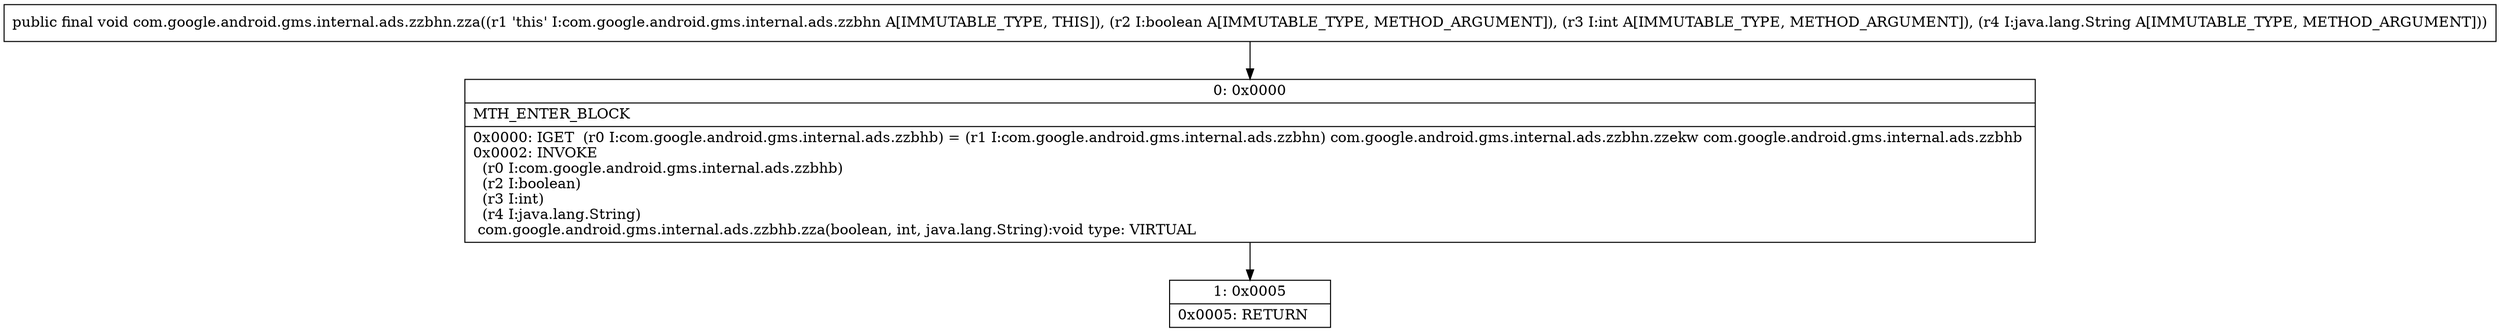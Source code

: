 digraph "CFG forcom.google.android.gms.internal.ads.zzbhn.zza(ZILjava\/lang\/String;)V" {
Node_0 [shape=record,label="{0\:\ 0x0000|MTH_ENTER_BLOCK\l|0x0000: IGET  (r0 I:com.google.android.gms.internal.ads.zzbhb) = (r1 I:com.google.android.gms.internal.ads.zzbhn) com.google.android.gms.internal.ads.zzbhn.zzekw com.google.android.gms.internal.ads.zzbhb \l0x0002: INVOKE  \l  (r0 I:com.google.android.gms.internal.ads.zzbhb)\l  (r2 I:boolean)\l  (r3 I:int)\l  (r4 I:java.lang.String)\l com.google.android.gms.internal.ads.zzbhb.zza(boolean, int, java.lang.String):void type: VIRTUAL \l}"];
Node_1 [shape=record,label="{1\:\ 0x0005|0x0005: RETURN   \l}"];
MethodNode[shape=record,label="{public final void com.google.android.gms.internal.ads.zzbhn.zza((r1 'this' I:com.google.android.gms.internal.ads.zzbhn A[IMMUTABLE_TYPE, THIS]), (r2 I:boolean A[IMMUTABLE_TYPE, METHOD_ARGUMENT]), (r3 I:int A[IMMUTABLE_TYPE, METHOD_ARGUMENT]), (r4 I:java.lang.String A[IMMUTABLE_TYPE, METHOD_ARGUMENT])) }"];
MethodNode -> Node_0;
Node_0 -> Node_1;
}

